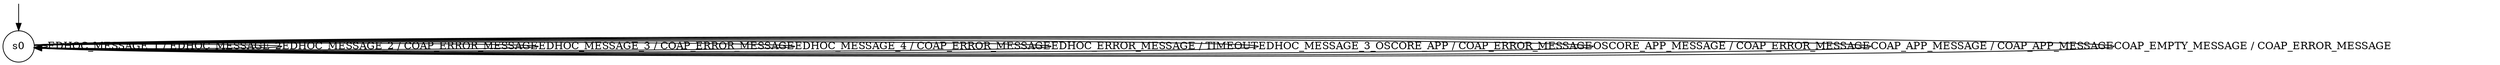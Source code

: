 digraph g {

	s0 [shape="circle" label="s0"];
	s0 -> s0 [label="EDHOC_MESSAGE_1 / EDHOC_MESSAGE_2"];
	s0 -> s0 [label="EDHOC_MESSAGE_2 / COAP_ERROR_MESSAGE"];
	s0 -> s0 [label="EDHOC_MESSAGE_3 / COAP_ERROR_MESSAGE"];
	s0 -> s0 [label="EDHOC_MESSAGE_4 / COAP_ERROR_MESSAGE"];
	s0 -> s0 [label="EDHOC_ERROR_MESSAGE / TIMEOUT"];
	s0 -> s0 [label="EDHOC_MESSAGE_3_OSCORE_APP / COAP_ERROR_MESSAGE"];
	s0 -> s0 [label="OSCORE_APP_MESSAGE / COAP_ERROR_MESSAGE"];
	s0 -> s0 [label="COAP_APP_MESSAGE / COAP_APP_MESSAGE"];
	s0 -> s0 [label="COAP_EMPTY_MESSAGE / COAP_ERROR_MESSAGE"];

__start0 [label="" shape="none" width="0" height="0"];
__start0 -> s0;

}
